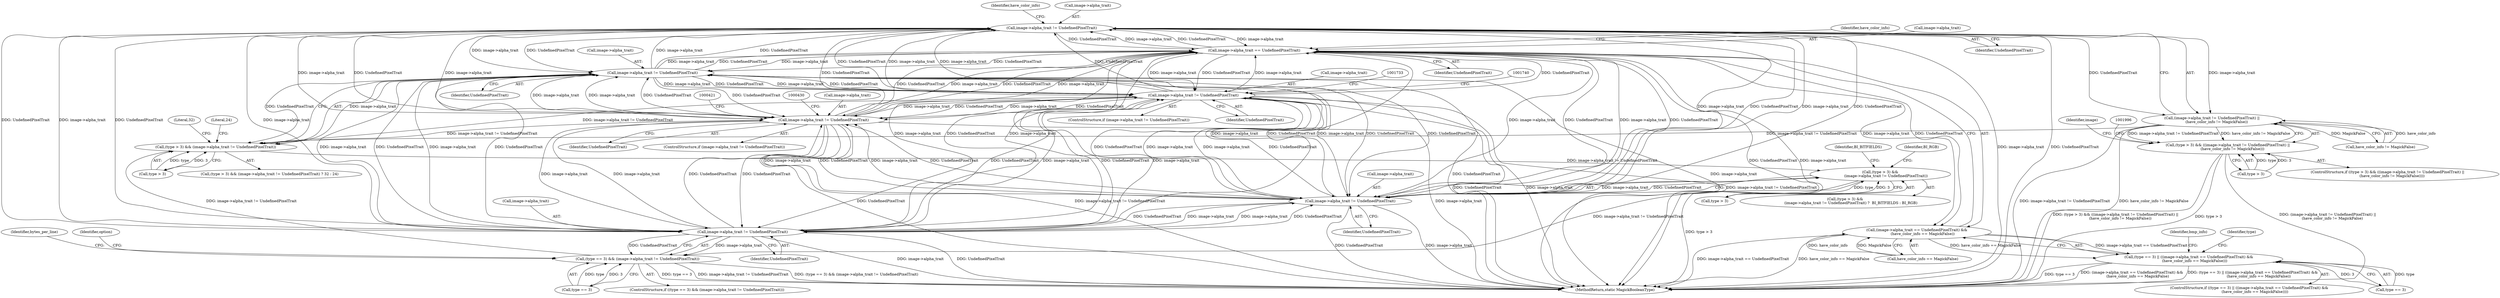 digraph "0_ImageMagick_4cc6ec8a4197d4c008577127736bf7985d632323@pointer" {
"1001986" [label="(Call,image->alpha_trait != UndefinedPixelTrait)"];
"1000625" [label="(Call,image->alpha_trait == UndefinedPixelTrait)"];
"1001986" [label="(Call,image->alpha_trait != UndefinedPixelTrait)"];
"1000513" [label="(Call,image->alpha_trait != UndefinedPixelTrait)"];
"1001727" [label="(Call,image->alpha_trait != UndefinedPixelTrait)"];
"1000415" [label="(Call,image->alpha_trait != UndefinedPixelTrait)"];
"1000543" [label="(Call,image->alpha_trait != UndefinedPixelTrait)"];
"1000531" [label="(Call,image->alpha_trait != UndefinedPixelTrait)"];
"1000509" [label="(Call,(type > 3) && (image->alpha_trait != UndefinedPixelTrait))"];
"1000527" [label="(Call,(type > 3) &&\n          (image->alpha_trait != UndefinedPixelTrait))"];
"1000539" [label="(Call,(type == 3) && (image->alpha_trait != UndefinedPixelTrait))"];
"1000624" [label="(Call,(image->alpha_trait == UndefinedPixelTrait) &&\n          (have_color_info == MagickFalse))"];
"1000620" [label="(Call,(type == 3) || ((image->alpha_trait == UndefinedPixelTrait) &&\n          (have_color_info == MagickFalse)))"];
"1001985" [label="(Call,(image->alpha_trait != UndefinedPixelTrait) ||\n        (have_color_info != MagickFalse))"];
"1001981" [label="(Call,(type > 3) && ((image->alpha_trait != UndefinedPixelTrait) ||\n        (have_color_info != MagickFalse)))"];
"1002573" [label="(MethodReturn,static MagickBooleanType)"];
"1001991" [label="(Call,have_color_info != MagickFalse)"];
"1000526" [label="(Call,(type > 3) &&\n          (image->alpha_trait != UndefinedPixelTrait) ?  BI_BITFIELDS : BI_RGB)"];
"1000510" [label="(Call,type > 3)"];
"1000631" [label="(Identifier,have_color_info)"];
"1000519" [label="(Literal,24)"];
"1000538" [label="(ControlStructure,if ((type == 3) && (image->alpha_trait != UndefinedPixelTrait)))"];
"1000509" [label="(Call,(type > 3) && (image->alpha_trait != UndefinedPixelTrait))"];
"1001727" [label="(Call,image->alpha_trait != UndefinedPixelTrait)"];
"1000531" [label="(Call,image->alpha_trait != UndefinedPixelTrait)"];
"1000563" [label="(Identifier,bytes_per_line)"];
"1000532" [label="(Call,image->alpha_trait)"];
"1000537" [label="(Identifier,BI_RGB)"];
"1000619" [label="(ControlStructure,if ((type == 3) || ((image->alpha_trait == UndefinedPixelTrait) &&\n          (have_color_info == MagickFalse))))"];
"1001728" [label="(Call,image->alpha_trait)"];
"1000419" [label="(Identifier,UndefinedPixelTrait)"];
"1000630" [label="(Call,have_color_info == MagickFalse)"];
"1000518" [label="(Literal,32)"];
"1000550" [label="(Identifier,option)"];
"1000544" [label="(Call,image->alpha_trait)"];
"1000629" [label="(Identifier,UndefinedPixelTrait)"];
"1000527" [label="(Call,(type > 3) &&\n          (image->alpha_trait != UndefinedPixelTrait))"];
"1001982" [label="(Call,type > 3)"];
"1001992" [label="(Identifier,have_color_info)"];
"1000514" [label="(Call,image->alpha_trait)"];
"1000540" [label="(Call,type == 3)"];
"1000620" [label="(Call,(type == 3) || ((image->alpha_trait == UndefinedPixelTrait) &&\n          (have_color_info == MagickFalse)))"];
"1001731" [label="(Identifier,UndefinedPixelTrait)"];
"1000414" [label="(ControlStructure,if (image->alpha_trait != UndefinedPixelTrait))"];
"1000536" [label="(Identifier,BI_BITFIELDS)"];
"1000539" [label="(Call,(type == 3) && (image->alpha_trait != UndefinedPixelTrait))"];
"1000517" [label="(Identifier,UndefinedPixelTrait)"];
"1000528" [label="(Call,type > 3)"];
"1000621" [label="(Call,type == 3)"];
"1000415" [label="(Call,image->alpha_trait != UndefinedPixelTrait)"];
"1000547" [label="(Identifier,UndefinedPixelTrait)"];
"1001990" [label="(Identifier,UndefinedPixelTrait)"];
"1000647" [label="(Identifier,bmp_info)"];
"1000416" [label="(Call,image->alpha_trait)"];
"1001726" [label="(ControlStructure,if (image->alpha_trait != UndefinedPixelTrait))"];
"1000626" [label="(Call,image->alpha_trait)"];
"1000513" [label="(Call,image->alpha_trait != UndefinedPixelTrait)"];
"1000625" [label="(Call,image->alpha_trait == UndefinedPixelTrait)"];
"1000535" [label="(Identifier,UndefinedPixelTrait)"];
"1001981" [label="(Call,(type > 3) && ((image->alpha_trait != UndefinedPixelTrait) ||\n        (have_color_info != MagickFalse)))"];
"1001987" [label="(Call,image->alpha_trait)"];
"1001980" [label="(ControlStructure,if ((type > 3) && ((image->alpha_trait != UndefinedPixelTrait) ||\n        (have_color_info != MagickFalse))))"];
"1002300" [label="(Identifier,image)"];
"1000508" [label="(Call,(type > 3) && (image->alpha_trait != UndefinedPixelTrait) ? 32 : 24)"];
"1001985" [label="(Call,(image->alpha_trait != UndefinedPixelTrait) ||\n        (have_color_info != MagickFalse))"];
"1000624" [label="(Call,(image->alpha_trait == UndefinedPixelTrait) &&\n          (have_color_info == MagickFalse))"];
"1000635" [label="(Identifier,type)"];
"1001986" [label="(Call,image->alpha_trait != UndefinedPixelTrait)"];
"1000543" [label="(Call,image->alpha_trait != UndefinedPixelTrait)"];
"1001986" -> "1001985"  [label="AST: "];
"1001986" -> "1001990"  [label="CFG: "];
"1001987" -> "1001986"  [label="AST: "];
"1001990" -> "1001986"  [label="AST: "];
"1001992" -> "1001986"  [label="CFG: "];
"1001985" -> "1001986"  [label="CFG: "];
"1001986" -> "1002573"  [label="DDG: image->alpha_trait"];
"1001986" -> "1002573"  [label="DDG: UndefinedPixelTrait"];
"1001986" -> "1000415"  [label="DDG: image->alpha_trait"];
"1001986" -> "1000415"  [label="DDG: UndefinedPixelTrait"];
"1001986" -> "1000513"  [label="DDG: image->alpha_trait"];
"1001986" -> "1000513"  [label="DDG: UndefinedPixelTrait"];
"1001986" -> "1000531"  [label="DDG: image->alpha_trait"];
"1001986" -> "1000531"  [label="DDG: UndefinedPixelTrait"];
"1001986" -> "1000543"  [label="DDG: image->alpha_trait"];
"1001986" -> "1000543"  [label="DDG: UndefinedPixelTrait"];
"1001986" -> "1000625"  [label="DDG: image->alpha_trait"];
"1001986" -> "1000625"  [label="DDG: UndefinedPixelTrait"];
"1001986" -> "1001727"  [label="DDG: image->alpha_trait"];
"1001986" -> "1001727"  [label="DDG: UndefinedPixelTrait"];
"1001986" -> "1001985"  [label="DDG: image->alpha_trait"];
"1001986" -> "1001985"  [label="DDG: UndefinedPixelTrait"];
"1000625" -> "1001986"  [label="DDG: image->alpha_trait"];
"1000625" -> "1001986"  [label="DDG: UndefinedPixelTrait"];
"1000513" -> "1001986"  [label="DDG: image->alpha_trait"];
"1000513" -> "1001986"  [label="DDG: UndefinedPixelTrait"];
"1001727" -> "1001986"  [label="DDG: image->alpha_trait"];
"1001727" -> "1001986"  [label="DDG: UndefinedPixelTrait"];
"1000415" -> "1001986"  [label="DDG: image->alpha_trait"];
"1000415" -> "1001986"  [label="DDG: UndefinedPixelTrait"];
"1000543" -> "1001986"  [label="DDG: image->alpha_trait"];
"1000543" -> "1001986"  [label="DDG: UndefinedPixelTrait"];
"1000531" -> "1001986"  [label="DDG: image->alpha_trait"];
"1000531" -> "1001986"  [label="DDG: UndefinedPixelTrait"];
"1000625" -> "1000624"  [label="AST: "];
"1000625" -> "1000629"  [label="CFG: "];
"1000626" -> "1000625"  [label="AST: "];
"1000629" -> "1000625"  [label="AST: "];
"1000631" -> "1000625"  [label="CFG: "];
"1000624" -> "1000625"  [label="CFG: "];
"1000625" -> "1002573"  [label="DDG: UndefinedPixelTrait"];
"1000625" -> "1002573"  [label="DDG: image->alpha_trait"];
"1000625" -> "1000415"  [label="DDG: image->alpha_trait"];
"1000625" -> "1000415"  [label="DDG: UndefinedPixelTrait"];
"1000625" -> "1000513"  [label="DDG: image->alpha_trait"];
"1000625" -> "1000513"  [label="DDG: UndefinedPixelTrait"];
"1000625" -> "1000531"  [label="DDG: image->alpha_trait"];
"1000625" -> "1000531"  [label="DDG: UndefinedPixelTrait"];
"1000625" -> "1000543"  [label="DDG: image->alpha_trait"];
"1000625" -> "1000543"  [label="DDG: UndefinedPixelTrait"];
"1000625" -> "1000624"  [label="DDG: image->alpha_trait"];
"1000625" -> "1000624"  [label="DDG: UndefinedPixelTrait"];
"1000513" -> "1000625"  [label="DDG: image->alpha_trait"];
"1000513" -> "1000625"  [label="DDG: UndefinedPixelTrait"];
"1001727" -> "1000625"  [label="DDG: image->alpha_trait"];
"1001727" -> "1000625"  [label="DDG: UndefinedPixelTrait"];
"1000415" -> "1000625"  [label="DDG: image->alpha_trait"];
"1000415" -> "1000625"  [label="DDG: UndefinedPixelTrait"];
"1000543" -> "1000625"  [label="DDG: image->alpha_trait"];
"1000543" -> "1000625"  [label="DDG: UndefinedPixelTrait"];
"1000531" -> "1000625"  [label="DDG: image->alpha_trait"];
"1000531" -> "1000625"  [label="DDG: UndefinedPixelTrait"];
"1000625" -> "1001727"  [label="DDG: image->alpha_trait"];
"1000625" -> "1001727"  [label="DDG: UndefinedPixelTrait"];
"1000513" -> "1000509"  [label="AST: "];
"1000513" -> "1000517"  [label="CFG: "];
"1000514" -> "1000513"  [label="AST: "];
"1000517" -> "1000513"  [label="AST: "];
"1000509" -> "1000513"  [label="CFG: "];
"1000513" -> "1002573"  [label="DDG: image->alpha_trait"];
"1000513" -> "1002573"  [label="DDG: UndefinedPixelTrait"];
"1000513" -> "1000415"  [label="DDG: image->alpha_trait"];
"1000513" -> "1000415"  [label="DDG: UndefinedPixelTrait"];
"1000513" -> "1000509"  [label="DDG: image->alpha_trait"];
"1000513" -> "1000509"  [label="DDG: UndefinedPixelTrait"];
"1001727" -> "1000513"  [label="DDG: image->alpha_trait"];
"1001727" -> "1000513"  [label="DDG: UndefinedPixelTrait"];
"1000415" -> "1000513"  [label="DDG: image->alpha_trait"];
"1000415" -> "1000513"  [label="DDG: UndefinedPixelTrait"];
"1000543" -> "1000513"  [label="DDG: image->alpha_trait"];
"1000543" -> "1000513"  [label="DDG: UndefinedPixelTrait"];
"1000531" -> "1000513"  [label="DDG: image->alpha_trait"];
"1000531" -> "1000513"  [label="DDG: UndefinedPixelTrait"];
"1000513" -> "1000531"  [label="DDG: image->alpha_trait"];
"1000513" -> "1000531"  [label="DDG: UndefinedPixelTrait"];
"1000513" -> "1000543"  [label="DDG: image->alpha_trait"];
"1000513" -> "1000543"  [label="DDG: UndefinedPixelTrait"];
"1000513" -> "1001727"  [label="DDG: image->alpha_trait"];
"1000513" -> "1001727"  [label="DDG: UndefinedPixelTrait"];
"1001727" -> "1001726"  [label="AST: "];
"1001727" -> "1001731"  [label="CFG: "];
"1001728" -> "1001727"  [label="AST: "];
"1001731" -> "1001727"  [label="AST: "];
"1001733" -> "1001727"  [label="CFG: "];
"1001740" -> "1001727"  [label="CFG: "];
"1001727" -> "1002573"  [label="DDG: UndefinedPixelTrait"];
"1001727" -> "1002573"  [label="DDG: image->alpha_trait"];
"1001727" -> "1002573"  [label="DDG: image->alpha_trait != UndefinedPixelTrait"];
"1001727" -> "1000415"  [label="DDG: image->alpha_trait"];
"1001727" -> "1000415"  [label="DDG: UndefinedPixelTrait"];
"1001727" -> "1000509"  [label="DDG: image->alpha_trait != UndefinedPixelTrait"];
"1001727" -> "1000531"  [label="DDG: image->alpha_trait"];
"1001727" -> "1000531"  [label="DDG: UndefinedPixelTrait"];
"1001727" -> "1000543"  [label="DDG: image->alpha_trait"];
"1001727" -> "1000543"  [label="DDG: UndefinedPixelTrait"];
"1000415" -> "1001727"  [label="DDG: image->alpha_trait"];
"1000415" -> "1001727"  [label="DDG: UndefinedPixelTrait"];
"1000543" -> "1001727"  [label="DDG: image->alpha_trait"];
"1000543" -> "1001727"  [label="DDG: UndefinedPixelTrait"];
"1000531" -> "1001727"  [label="DDG: image->alpha_trait"];
"1000531" -> "1001727"  [label="DDG: UndefinedPixelTrait"];
"1000415" -> "1000414"  [label="AST: "];
"1000415" -> "1000419"  [label="CFG: "];
"1000416" -> "1000415"  [label="AST: "];
"1000419" -> "1000415"  [label="AST: "];
"1000421" -> "1000415"  [label="CFG: "];
"1000430" -> "1000415"  [label="CFG: "];
"1000415" -> "1002573"  [label="DDG: image->alpha_trait"];
"1000415" -> "1002573"  [label="DDG: image->alpha_trait != UndefinedPixelTrait"];
"1000415" -> "1002573"  [label="DDG: UndefinedPixelTrait"];
"1000543" -> "1000415"  [label="DDG: image->alpha_trait"];
"1000543" -> "1000415"  [label="DDG: UndefinedPixelTrait"];
"1000531" -> "1000415"  [label="DDG: image->alpha_trait"];
"1000531" -> "1000415"  [label="DDG: UndefinedPixelTrait"];
"1000415" -> "1000509"  [label="DDG: image->alpha_trait != UndefinedPixelTrait"];
"1000415" -> "1000531"  [label="DDG: image->alpha_trait"];
"1000415" -> "1000531"  [label="DDG: UndefinedPixelTrait"];
"1000415" -> "1000543"  [label="DDG: image->alpha_trait"];
"1000415" -> "1000543"  [label="DDG: UndefinedPixelTrait"];
"1000543" -> "1000539"  [label="AST: "];
"1000543" -> "1000547"  [label="CFG: "];
"1000544" -> "1000543"  [label="AST: "];
"1000547" -> "1000543"  [label="AST: "];
"1000539" -> "1000543"  [label="CFG: "];
"1000543" -> "1002573"  [label="DDG: UndefinedPixelTrait"];
"1000543" -> "1002573"  [label="DDG: image->alpha_trait"];
"1000543" -> "1000531"  [label="DDG: image->alpha_trait"];
"1000543" -> "1000531"  [label="DDG: UndefinedPixelTrait"];
"1000543" -> "1000539"  [label="DDG: image->alpha_trait"];
"1000543" -> "1000539"  [label="DDG: UndefinedPixelTrait"];
"1000531" -> "1000543"  [label="DDG: image->alpha_trait"];
"1000531" -> "1000543"  [label="DDG: UndefinedPixelTrait"];
"1000531" -> "1000527"  [label="AST: "];
"1000531" -> "1000535"  [label="CFG: "];
"1000532" -> "1000531"  [label="AST: "];
"1000535" -> "1000531"  [label="AST: "];
"1000527" -> "1000531"  [label="CFG: "];
"1000531" -> "1002573"  [label="DDG: UndefinedPixelTrait"];
"1000531" -> "1002573"  [label="DDG: image->alpha_trait"];
"1000531" -> "1000527"  [label="DDG: image->alpha_trait"];
"1000531" -> "1000527"  [label="DDG: UndefinedPixelTrait"];
"1000509" -> "1000508"  [label="AST: "];
"1000509" -> "1000510"  [label="CFG: "];
"1000510" -> "1000509"  [label="AST: "];
"1000518" -> "1000509"  [label="CFG: "];
"1000519" -> "1000509"  [label="CFG: "];
"1000510" -> "1000509"  [label="DDG: type"];
"1000510" -> "1000509"  [label="DDG: 3"];
"1001985" -> "1000509"  [label="DDG: image->alpha_trait != UndefinedPixelTrait"];
"1000539" -> "1000509"  [label="DDG: image->alpha_trait != UndefinedPixelTrait"];
"1000509" -> "1000527"  [label="DDG: image->alpha_trait != UndefinedPixelTrait"];
"1000527" -> "1000526"  [label="AST: "];
"1000527" -> "1000528"  [label="CFG: "];
"1000528" -> "1000527"  [label="AST: "];
"1000536" -> "1000527"  [label="CFG: "];
"1000537" -> "1000527"  [label="CFG: "];
"1000527" -> "1002573"  [label="DDG: type > 3"];
"1000528" -> "1000527"  [label="DDG: type"];
"1000528" -> "1000527"  [label="DDG: 3"];
"1000527" -> "1000539"  [label="DDG: image->alpha_trait != UndefinedPixelTrait"];
"1000539" -> "1000538"  [label="AST: "];
"1000539" -> "1000540"  [label="CFG: "];
"1000540" -> "1000539"  [label="AST: "];
"1000550" -> "1000539"  [label="CFG: "];
"1000563" -> "1000539"  [label="CFG: "];
"1000539" -> "1002573"  [label="DDG: type == 3"];
"1000539" -> "1002573"  [label="DDG: image->alpha_trait != UndefinedPixelTrait"];
"1000539" -> "1002573"  [label="DDG: (type == 3) && (image->alpha_trait != UndefinedPixelTrait)"];
"1000540" -> "1000539"  [label="DDG: type"];
"1000540" -> "1000539"  [label="DDG: 3"];
"1000624" -> "1000620"  [label="AST: "];
"1000624" -> "1000630"  [label="CFG: "];
"1000630" -> "1000624"  [label="AST: "];
"1000620" -> "1000624"  [label="CFG: "];
"1000624" -> "1002573"  [label="DDG: have_color_info == MagickFalse"];
"1000624" -> "1002573"  [label="DDG: image->alpha_trait == UndefinedPixelTrait"];
"1000624" -> "1000620"  [label="DDG: image->alpha_trait == UndefinedPixelTrait"];
"1000624" -> "1000620"  [label="DDG: have_color_info == MagickFalse"];
"1000630" -> "1000624"  [label="DDG: have_color_info"];
"1000630" -> "1000624"  [label="DDG: MagickFalse"];
"1000620" -> "1000619"  [label="AST: "];
"1000620" -> "1000621"  [label="CFG: "];
"1000621" -> "1000620"  [label="AST: "];
"1000635" -> "1000620"  [label="CFG: "];
"1000647" -> "1000620"  [label="CFG: "];
"1000620" -> "1002573"  [label="DDG: type == 3"];
"1000620" -> "1002573"  [label="DDG: (image->alpha_trait == UndefinedPixelTrait) &&\n          (have_color_info == MagickFalse)"];
"1000620" -> "1002573"  [label="DDG: (type == 3) || ((image->alpha_trait == UndefinedPixelTrait) &&\n          (have_color_info == MagickFalse))"];
"1000621" -> "1000620"  [label="DDG: type"];
"1000621" -> "1000620"  [label="DDG: 3"];
"1001985" -> "1001981"  [label="AST: "];
"1001985" -> "1001991"  [label="CFG: "];
"1001991" -> "1001985"  [label="AST: "];
"1001981" -> "1001985"  [label="CFG: "];
"1001985" -> "1002573"  [label="DDG: have_color_info != MagickFalse"];
"1001985" -> "1002573"  [label="DDG: image->alpha_trait != UndefinedPixelTrait"];
"1001985" -> "1001981"  [label="DDG: image->alpha_trait != UndefinedPixelTrait"];
"1001985" -> "1001981"  [label="DDG: have_color_info != MagickFalse"];
"1001991" -> "1001985"  [label="DDG: have_color_info"];
"1001991" -> "1001985"  [label="DDG: MagickFalse"];
"1001981" -> "1001980"  [label="AST: "];
"1001981" -> "1001982"  [label="CFG: "];
"1001982" -> "1001981"  [label="AST: "];
"1001996" -> "1001981"  [label="CFG: "];
"1002300" -> "1001981"  [label="CFG: "];
"1001981" -> "1002573"  [label="DDG: type > 3"];
"1001981" -> "1002573"  [label="DDG: (image->alpha_trait != UndefinedPixelTrait) ||\n        (have_color_info != MagickFalse)"];
"1001981" -> "1002573"  [label="DDG: (type > 3) && ((image->alpha_trait != UndefinedPixelTrait) ||\n        (have_color_info != MagickFalse))"];
"1001982" -> "1001981"  [label="DDG: type"];
"1001982" -> "1001981"  [label="DDG: 3"];
}
